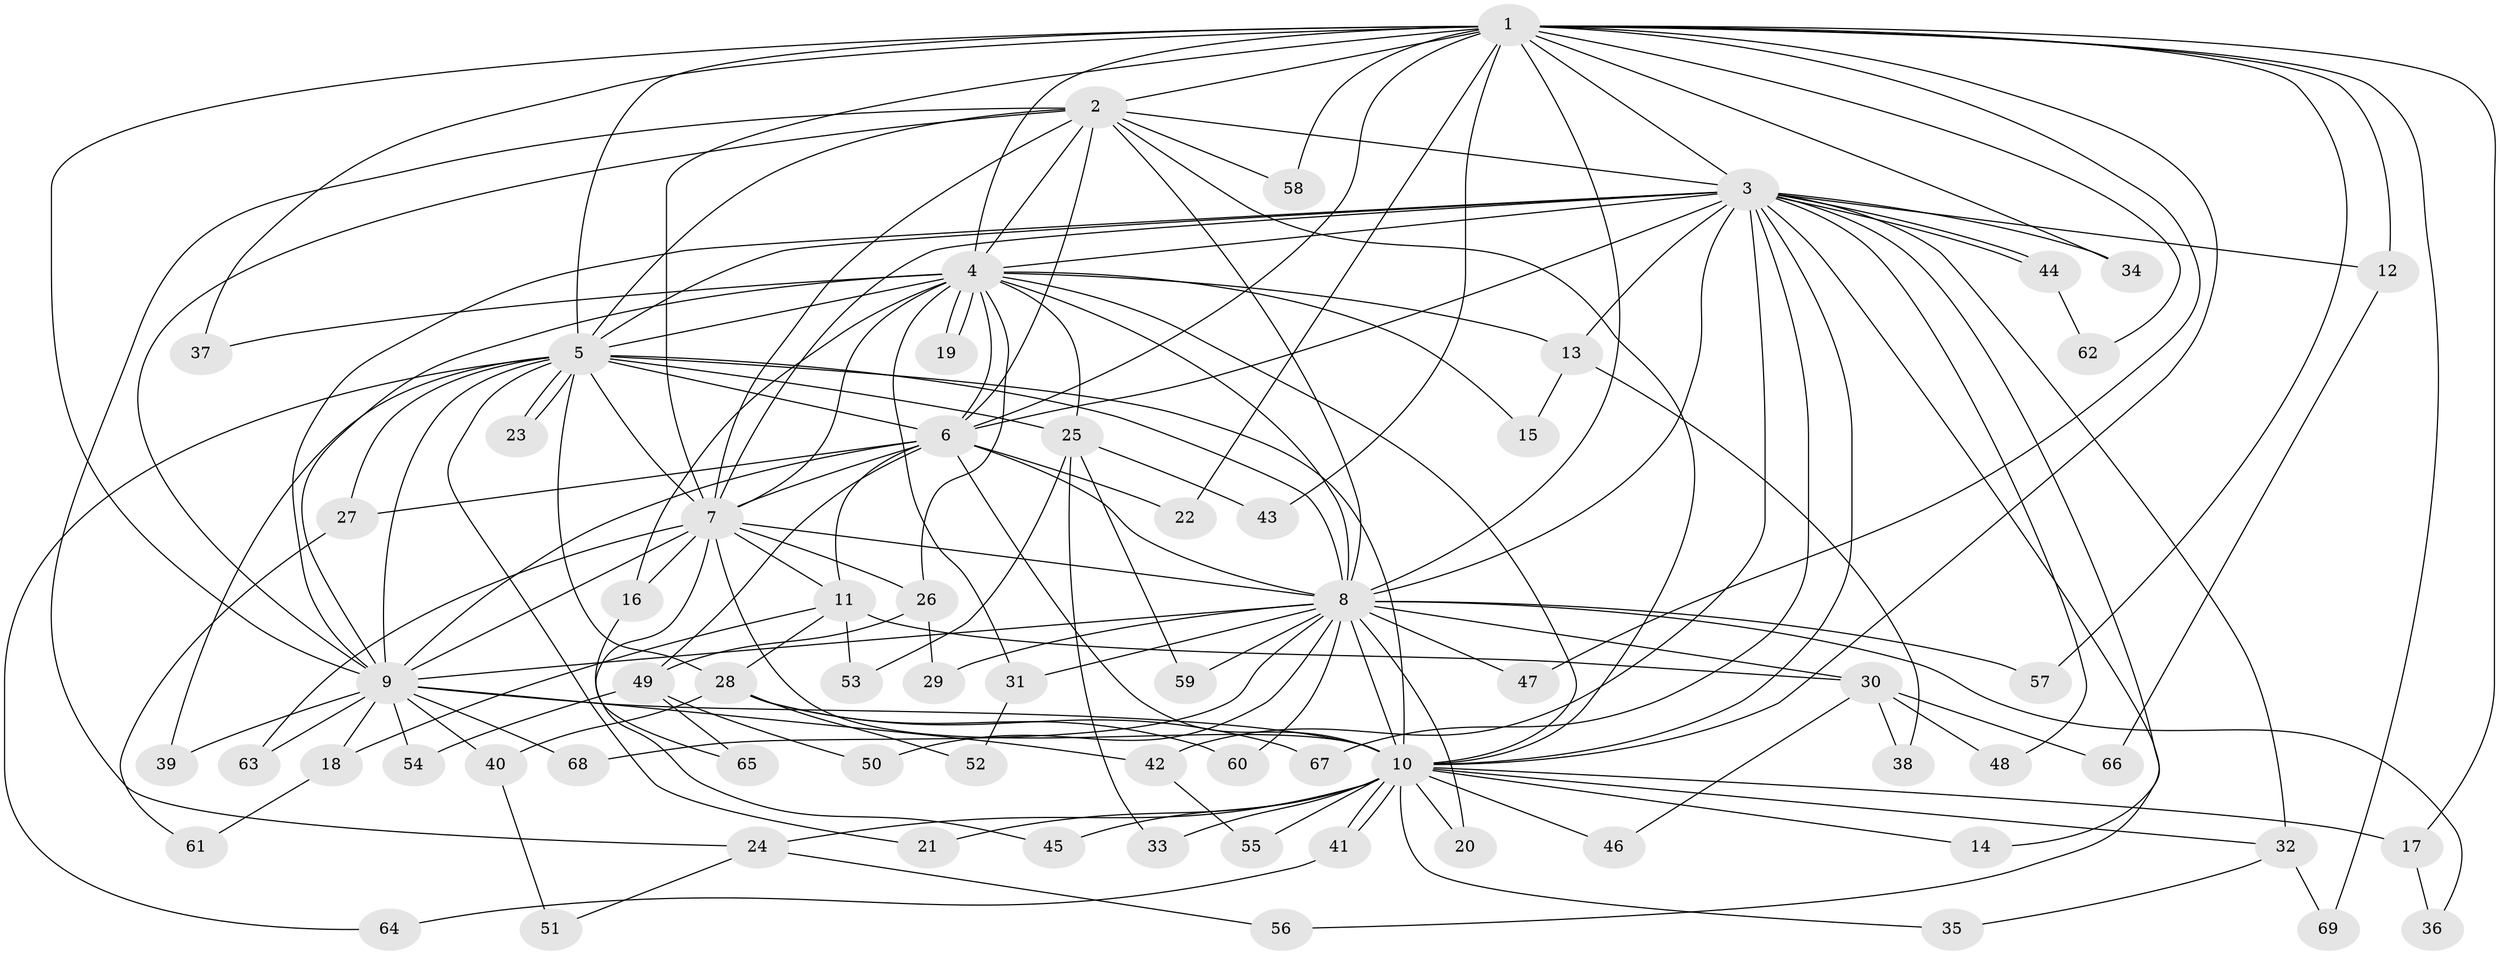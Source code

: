 // coarse degree distribution, {27: 0.018867924528301886, 7: 0.05660377358490566, 21: 0.03773584905660377, 18: 0.018867924528301886, 17: 0.018867924528301886, 12: 0.018867924528301886, 3: 0.1320754716981132, 4: 0.05660377358490566, 2: 0.6226415094339622, 6: 0.018867924528301886}
// Generated by graph-tools (version 1.1) at 2025/23/03/03/25 07:23:46]
// undirected, 69 vertices, 163 edges
graph export_dot {
graph [start="1"]
  node [color=gray90,style=filled];
  1;
  2;
  3;
  4;
  5;
  6;
  7;
  8;
  9;
  10;
  11;
  12;
  13;
  14;
  15;
  16;
  17;
  18;
  19;
  20;
  21;
  22;
  23;
  24;
  25;
  26;
  27;
  28;
  29;
  30;
  31;
  32;
  33;
  34;
  35;
  36;
  37;
  38;
  39;
  40;
  41;
  42;
  43;
  44;
  45;
  46;
  47;
  48;
  49;
  50;
  51;
  52;
  53;
  54;
  55;
  56;
  57;
  58;
  59;
  60;
  61;
  62;
  63;
  64;
  65;
  66;
  67;
  68;
  69;
  1 -- 2;
  1 -- 3;
  1 -- 4;
  1 -- 5;
  1 -- 6;
  1 -- 7;
  1 -- 8;
  1 -- 9;
  1 -- 10;
  1 -- 12;
  1 -- 17;
  1 -- 22;
  1 -- 34;
  1 -- 37;
  1 -- 43;
  1 -- 47;
  1 -- 57;
  1 -- 58;
  1 -- 62;
  1 -- 69;
  2 -- 3;
  2 -- 4;
  2 -- 5;
  2 -- 6;
  2 -- 7;
  2 -- 8;
  2 -- 9;
  2 -- 10;
  2 -- 24;
  2 -- 58;
  3 -- 4;
  3 -- 5;
  3 -- 6;
  3 -- 7;
  3 -- 8;
  3 -- 9;
  3 -- 10;
  3 -- 12;
  3 -- 13;
  3 -- 14;
  3 -- 32;
  3 -- 34;
  3 -- 42;
  3 -- 44;
  3 -- 44;
  3 -- 48;
  3 -- 56;
  3 -- 67;
  4 -- 5;
  4 -- 6;
  4 -- 7;
  4 -- 8;
  4 -- 9;
  4 -- 10;
  4 -- 13;
  4 -- 15;
  4 -- 16;
  4 -- 19;
  4 -- 19;
  4 -- 25;
  4 -- 26;
  4 -- 31;
  4 -- 37;
  5 -- 6;
  5 -- 7;
  5 -- 8;
  5 -- 9;
  5 -- 10;
  5 -- 21;
  5 -- 23;
  5 -- 23;
  5 -- 25;
  5 -- 27;
  5 -- 28;
  5 -- 39;
  5 -- 64;
  6 -- 7;
  6 -- 8;
  6 -- 9;
  6 -- 10;
  6 -- 11;
  6 -- 22;
  6 -- 27;
  6 -- 49;
  7 -- 8;
  7 -- 9;
  7 -- 10;
  7 -- 11;
  7 -- 16;
  7 -- 26;
  7 -- 45;
  7 -- 63;
  8 -- 9;
  8 -- 10;
  8 -- 20;
  8 -- 29;
  8 -- 30;
  8 -- 31;
  8 -- 36;
  8 -- 47;
  8 -- 50;
  8 -- 57;
  8 -- 59;
  8 -- 60;
  8 -- 68;
  9 -- 10;
  9 -- 18;
  9 -- 39;
  9 -- 40;
  9 -- 42;
  9 -- 54;
  9 -- 63;
  9 -- 68;
  10 -- 14;
  10 -- 17;
  10 -- 20;
  10 -- 21;
  10 -- 24;
  10 -- 32;
  10 -- 33;
  10 -- 35;
  10 -- 41;
  10 -- 41;
  10 -- 45;
  10 -- 46;
  10 -- 55;
  11 -- 18;
  11 -- 28;
  11 -- 30;
  11 -- 53;
  12 -- 66;
  13 -- 15;
  13 -- 38;
  16 -- 65;
  17 -- 36;
  18 -- 61;
  24 -- 51;
  24 -- 56;
  25 -- 33;
  25 -- 43;
  25 -- 53;
  25 -- 59;
  26 -- 29;
  26 -- 49;
  27 -- 61;
  28 -- 40;
  28 -- 52;
  28 -- 60;
  28 -- 67;
  30 -- 38;
  30 -- 46;
  30 -- 48;
  30 -- 66;
  31 -- 52;
  32 -- 35;
  32 -- 69;
  40 -- 51;
  41 -- 64;
  42 -- 55;
  44 -- 62;
  49 -- 50;
  49 -- 54;
  49 -- 65;
}
